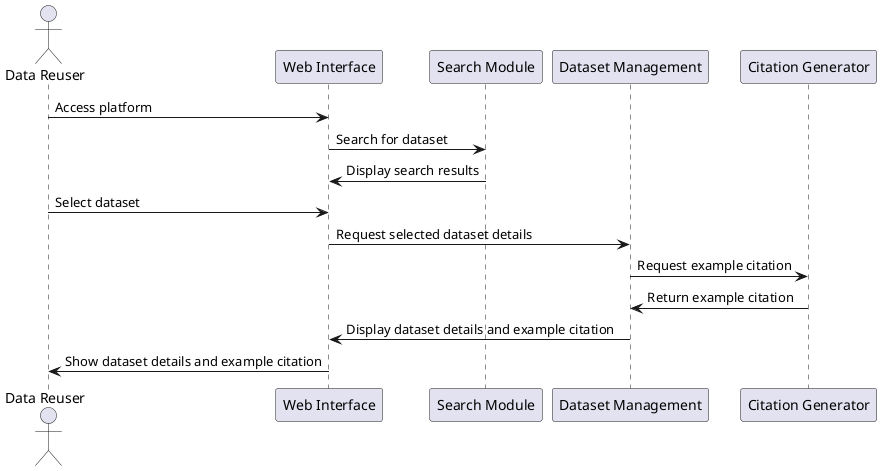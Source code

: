 @startuml
actor DataReuser as "Data Reuser"
participant WebInterface as "Web Interface"
participant SearchModule as "Search Module"
participant DatasetManagement as "Dataset Management"
participant CitationGenerator as "Citation Generator"

DataReuser -> WebInterface : Access platform
WebInterface -> SearchModule : Search for dataset
SearchModule -> WebInterface : Display search results
DataReuser -> WebInterface : Select dataset
WebInterface -> DatasetManagement : Request selected dataset details
DatasetManagement -> CitationGenerator : Request example citation
CitationGenerator -> DatasetManagement : Return example citation
DatasetManagement -> WebInterface : Display dataset details and example citation
WebInterface -> DataReuser : Show dataset details and example citation

@enduml